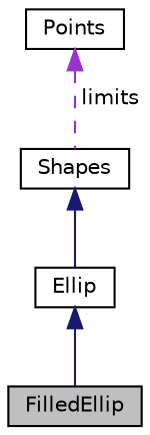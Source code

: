 digraph "FilledEllip"
{
  edge [fontname="Helvetica",fontsize="10",labelfontname="Helvetica",labelfontsize="10"];
  node [fontname="Helvetica",fontsize="10",shape=record];
  Node1 [label="FilledEllip",height=0.2,width=0.4,color="black", fillcolor="grey75", style="filled", fontcolor="black"];
  Node2 -> Node1 [dir="back",color="midnightblue",fontsize="10",style="solid"];
  Node2 [label="Ellip",height=0.2,width=0.4,color="black", fillcolor="white", style="filled",URL="$classEllip.html"];
  Node3 -> Node2 [dir="back",color="midnightblue",fontsize="10",style="solid"];
  Node3 [label="Shapes",height=0.2,width=0.4,color="black", fillcolor="white", style="filled",URL="$classShapes.html"];
  Node4 -> Node3 [dir="back",color="darkorchid3",fontsize="10",style="dashed",label=" limits" ];
  Node4 [label="Points",height=0.2,width=0.4,color="black", fillcolor="white", style="filled",URL="$structPoints.html"];
}
